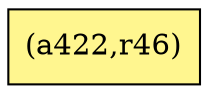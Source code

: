 digraph G {
rankdir=BT;ranksep="2.0";
"(a422,r46)" [shape=record,fillcolor=khaki1,style=filled,label="{(a422,r46)}"];
}